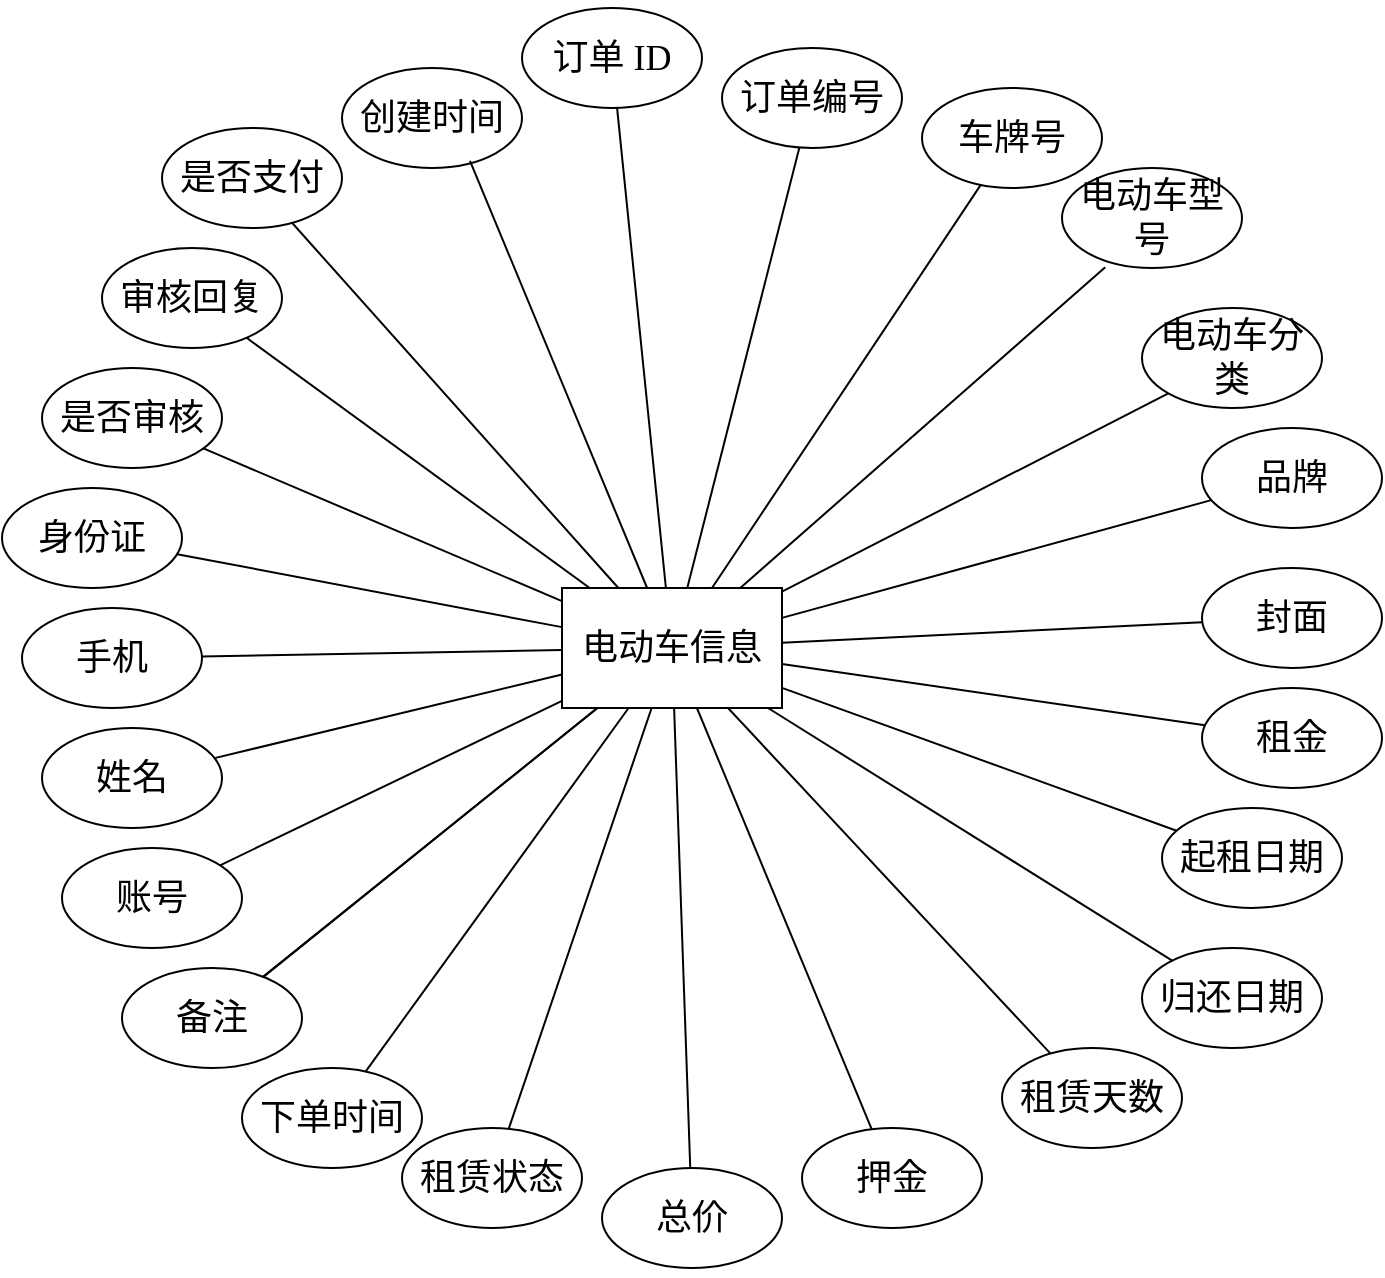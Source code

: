 <mxfile version="27.1.3">
  <diagram name="第 1 页" id="SNnUAwdkBXaZDfroSAXm">
    <mxGraphModel dx="1546" dy="836" grid="1" gridSize="10" guides="1" tooltips="1" connect="1" arrows="1" fold="1" page="1" pageScale="1" pageWidth="1200" pageHeight="1920" math="0" shadow="0">
      <root>
        <mxCell id="0" />
        <mxCell id="1" parent="0" />
        <mxCell id="qFn1gYB5s_-sQzseoCl5-25" style="rounded=0;orthogonalLoop=1;jettySize=auto;html=1;endArrow=none;startFill=0;fontFamily=宋体;fontSize=18;" parent="1" source="qFn1gYB5s_-sQzseoCl5-1" target="qFn1gYB5s_-sQzseoCl5-6" edge="1">
          <mxGeometry relative="1" as="geometry" />
        </mxCell>
        <mxCell id="qFn1gYB5s_-sQzseoCl5-26" style="rounded=0;orthogonalLoop=1;jettySize=auto;html=1;endArrow=none;startFill=0;fontFamily=宋体;fontSize=18;" parent="1" source="qFn1gYB5s_-sQzseoCl5-1" target="qFn1gYB5s_-sQzseoCl5-20" edge="1">
          <mxGeometry relative="1" as="geometry" />
        </mxCell>
        <mxCell id="qFn1gYB5s_-sQzseoCl5-27" style="rounded=0;orthogonalLoop=1;jettySize=auto;html=1;endArrow=none;startFill=0;fontFamily=宋体;fontSize=18;" parent="1" source="qFn1gYB5s_-sQzseoCl5-1" target="qFn1gYB5s_-sQzseoCl5-7" edge="1">
          <mxGeometry relative="1" as="geometry" />
        </mxCell>
        <mxCell id="qFn1gYB5s_-sQzseoCl5-29" style="rounded=0;orthogonalLoop=1;jettySize=auto;html=1;entryX=0;entryY=1;entryDx=0;entryDy=0;endArrow=none;startFill=0;fontFamily=宋体;fontSize=18;" parent="1" source="qFn1gYB5s_-sQzseoCl5-1" target="qFn1gYB5s_-sQzseoCl5-9" edge="1">
          <mxGeometry relative="1" as="geometry" />
        </mxCell>
        <mxCell id="qFn1gYB5s_-sQzseoCl5-30" style="rounded=0;orthogonalLoop=1;jettySize=auto;html=1;endArrow=none;startFill=0;fontFamily=宋体;fontSize=18;" parent="1" source="qFn1gYB5s_-sQzseoCl5-1" target="qFn1gYB5s_-sQzseoCl5-22" edge="1">
          <mxGeometry relative="1" as="geometry" />
        </mxCell>
        <mxCell id="qFn1gYB5s_-sQzseoCl5-31" style="rounded=0;orthogonalLoop=1;jettySize=auto;html=1;endArrow=none;startFill=0;fontFamily=宋体;fontSize=18;" parent="1" source="qFn1gYB5s_-sQzseoCl5-1" target="qFn1gYB5s_-sQzseoCl5-10" edge="1">
          <mxGeometry relative="1" as="geometry" />
        </mxCell>
        <mxCell id="qFn1gYB5s_-sQzseoCl5-32" style="rounded=0;orthogonalLoop=1;jettySize=auto;html=1;endArrow=none;startFill=0;fontFamily=宋体;fontSize=18;" parent="1" source="qFn1gYB5s_-sQzseoCl5-1" target="qFn1gYB5s_-sQzseoCl5-11" edge="1">
          <mxGeometry relative="1" as="geometry" />
        </mxCell>
        <mxCell id="qFn1gYB5s_-sQzseoCl5-33" style="rounded=0;orthogonalLoop=1;jettySize=auto;html=1;endArrow=none;startFill=0;fontFamily=宋体;fontSize=18;" parent="1" source="qFn1gYB5s_-sQzseoCl5-1" target="qFn1gYB5s_-sQzseoCl5-12" edge="1">
          <mxGeometry relative="1" as="geometry" />
        </mxCell>
        <mxCell id="qFn1gYB5s_-sQzseoCl5-34" style="rounded=0;orthogonalLoop=1;jettySize=auto;html=1;endArrow=none;startFill=0;fontFamily=宋体;fontSize=18;" parent="1" source="qFn1gYB5s_-sQzseoCl5-1" target="qFn1gYB5s_-sQzseoCl5-13" edge="1">
          <mxGeometry relative="1" as="geometry" />
        </mxCell>
        <mxCell id="qFn1gYB5s_-sQzseoCl5-35" style="rounded=0;orthogonalLoop=1;jettySize=auto;html=1;endArrow=none;startFill=0;fontFamily=宋体;fontSize=18;" parent="1" source="qFn1gYB5s_-sQzseoCl5-1" target="qFn1gYB5s_-sQzseoCl5-14" edge="1">
          <mxGeometry relative="1" as="geometry" />
        </mxCell>
        <mxCell id="qFn1gYB5s_-sQzseoCl5-36" style="rounded=0;orthogonalLoop=1;jettySize=auto;html=1;endArrow=none;startFill=0;fontFamily=宋体;fontSize=18;" parent="1" source="qFn1gYB5s_-sQzseoCl5-1" target="qFn1gYB5s_-sQzseoCl5-15" edge="1">
          <mxGeometry relative="1" as="geometry" />
        </mxCell>
        <mxCell id="qFn1gYB5s_-sQzseoCl5-37" style="rounded=0;orthogonalLoop=1;jettySize=auto;html=1;endArrow=none;startFill=0;fontFamily=宋体;fontSize=18;" parent="1" source="qFn1gYB5s_-sQzseoCl5-1" target="qFn1gYB5s_-sQzseoCl5-16" edge="1">
          <mxGeometry relative="1" as="geometry" />
        </mxCell>
        <mxCell id="qFn1gYB5s_-sQzseoCl5-38" style="rounded=0;orthogonalLoop=1;jettySize=auto;html=1;endArrow=none;startFill=0;fontFamily=宋体;fontSize=18;" parent="1" source="qFn1gYB5s_-sQzseoCl5-1" target="qFn1gYB5s_-sQzseoCl5-17" edge="1">
          <mxGeometry relative="1" as="geometry" />
        </mxCell>
        <mxCell id="qFn1gYB5s_-sQzseoCl5-39" style="rounded=0;orthogonalLoop=1;jettySize=auto;html=1;endArrow=none;startFill=0;fontFamily=宋体;fontSize=18;" parent="1" source="qFn1gYB5s_-sQzseoCl5-1" target="qFn1gYB5s_-sQzseoCl5-18" edge="1">
          <mxGeometry relative="1" as="geometry" />
        </mxCell>
        <mxCell id="qFn1gYB5s_-sQzseoCl5-41" style="rounded=0;orthogonalLoop=1;jettySize=auto;html=1;endArrow=none;startFill=0;fontFamily=宋体;fontSize=18;" parent="1" source="qFn1gYB5s_-sQzseoCl5-1" target="qFn1gYB5s_-sQzseoCl5-4" edge="1">
          <mxGeometry relative="1" as="geometry" />
        </mxCell>
        <mxCell id="qFn1gYB5s_-sQzseoCl5-42" style="rounded=0;orthogonalLoop=1;jettySize=auto;html=1;endArrow=none;startFill=0;fontFamily=宋体;fontSize=18;" parent="1" source="qFn1gYB5s_-sQzseoCl5-1" target="qFn1gYB5s_-sQzseoCl5-19" edge="1">
          <mxGeometry relative="1" as="geometry" />
        </mxCell>
        <mxCell id="qFn1gYB5s_-sQzseoCl5-43" style="rounded=0;orthogonalLoop=1;jettySize=auto;html=1;endArrow=none;startFill=0;fontFamily=宋体;fontSize=18;" parent="1" source="qFn1gYB5s_-sQzseoCl5-1" target="qFn1gYB5s_-sQzseoCl5-3" edge="1">
          <mxGeometry relative="1" as="geometry" />
        </mxCell>
        <mxCell id="qFn1gYB5s_-sQzseoCl5-45" style="rounded=0;orthogonalLoop=1;jettySize=auto;html=1;endArrow=none;startFill=0;fontFamily=宋体;fontSize=18;" parent="1" source="qFn1gYB5s_-sQzseoCl5-1" target="qFn1gYB5s_-sQzseoCl5-2" edge="1">
          <mxGeometry relative="1" as="geometry" />
        </mxCell>
        <mxCell id="qFn1gYB5s_-sQzseoCl5-46" style="rounded=0;orthogonalLoop=1;jettySize=auto;html=1;endArrow=none;startFill=0;fontFamily=宋体;fontSize=18;" parent="1" source="qFn1gYB5s_-sQzseoCl5-1" target="qFn1gYB5s_-sQzseoCl5-21" edge="1">
          <mxGeometry relative="1" as="geometry" />
        </mxCell>
        <mxCell id="qFn1gYB5s_-sQzseoCl5-47" style="rounded=0;orthogonalLoop=1;jettySize=auto;html=1;endArrow=none;startFill=0;fontFamily=宋体;fontSize=18;" parent="1" source="qFn1gYB5s_-sQzseoCl5-1" target="qFn1gYB5s_-sQzseoCl5-18" edge="1">
          <mxGeometry relative="1" as="geometry" />
        </mxCell>
        <mxCell id="qFn1gYB5s_-sQzseoCl5-49" style="rounded=0;orthogonalLoop=1;jettySize=auto;html=1;endArrow=none;startFill=0;fontFamily=宋体;fontSize=18;" parent="1" source="qFn1gYB5s_-sQzseoCl5-1" target="qFn1gYB5s_-sQzseoCl5-23" edge="1">
          <mxGeometry relative="1" as="geometry" />
        </mxCell>
        <mxCell id="fnJE5hZN3UuU3zBri2Ej-3" style="rounded=0;orthogonalLoop=1;jettySize=auto;html=1;endArrow=none;startFill=0;fontSize=18;" parent="1" source="qFn1gYB5s_-sQzseoCl5-1" target="fnJE5hZN3UuU3zBri2Ej-2" edge="1">
          <mxGeometry relative="1" as="geometry" />
        </mxCell>
        <mxCell id="fnJE5hZN3UuU3zBri2Ej-4" style="rounded=0;orthogonalLoop=1;jettySize=auto;html=1;endArrow=none;startFill=0;fontSize=18;" parent="1" source="qFn1gYB5s_-sQzseoCl5-1" target="fnJE5hZN3UuU3zBri2Ej-1" edge="1">
          <mxGeometry relative="1" as="geometry" />
        </mxCell>
        <mxCell id="qFn1gYB5s_-sQzseoCl5-1" value="电动车信息" style="rounded=0;whiteSpace=wrap;html=1;fontFamily=宋体;fontSize=18;" parent="1" vertex="1">
          <mxGeometry x="550" y="350" width="110" height="60" as="geometry" />
        </mxCell>
        <mxCell id="qFn1gYB5s_-sQzseoCl5-2" value="&lt;p class=&quot;MsoNormal&quot;&gt;&lt;span&gt;姓名&lt;/span&gt;&lt;/p&gt;" style="ellipse;whiteSpace=wrap;html=1;fontFamily=宋体;fontSize=18;" parent="1" vertex="1">
          <mxGeometry x="290" y="420" width="90" height="50" as="geometry" />
        </mxCell>
        <mxCell id="qFn1gYB5s_-sQzseoCl5-3" value="&lt;p class=&quot;MsoNormal&quot;&gt;&lt;span&gt;身份证&lt;/span&gt;&lt;/p&gt;" style="ellipse;whiteSpace=wrap;html=1;fontFamily=宋体;fontSize=18;" parent="1" vertex="1">
          <mxGeometry x="270" y="300" width="90" height="50" as="geometry" />
        </mxCell>
        <mxCell id="qFn1gYB5s_-sQzseoCl5-4" value="&lt;p class=&quot;MsoNormal&quot;&gt;&lt;span&gt;审核回复&lt;/span&gt;&lt;/p&gt;" style="ellipse;whiteSpace=wrap;html=1;fontFamily=宋体;fontSize=18;" parent="1" vertex="1">
          <mxGeometry x="320" y="180" width="90" height="50" as="geometry" />
        </mxCell>
        <mxCell id="qFn1gYB5s_-sQzseoCl5-5" value="&lt;p class=&quot;MsoNormal&quot;&gt;&lt;span&gt;创建时间&lt;/span&gt;&lt;/p&gt;" style="ellipse;whiteSpace=wrap;html=1;fontFamily=宋体;fontSize=18;" parent="1" vertex="1">
          <mxGeometry x="440" y="90" width="90" height="50" as="geometry" />
        </mxCell>
        <mxCell id="qFn1gYB5s_-sQzseoCl5-6" value="&lt;p class=&quot;MsoNormal&quot;&gt;&lt;span&gt;&lt;font face=&quot;宋体&quot;&gt;订单&lt;/font&gt; &lt;font face=&quot;宋体&quot;&gt;ID&lt;/font&gt;&lt;/span&gt;&lt;/p&gt;" style="ellipse;whiteSpace=wrap;html=1;fontFamily=宋体;fontSize=18;" parent="1" vertex="1">
          <mxGeometry x="530" y="60" width="90" height="50" as="geometry" />
        </mxCell>
        <mxCell id="qFn1gYB5s_-sQzseoCl5-7" value="&lt;p class=&quot;MsoNormal&quot;&gt;&lt;span&gt;车牌号&lt;/span&gt;&lt;/p&gt;" style="ellipse;whiteSpace=wrap;html=1;fontFamily=宋体;fontSize=18;" parent="1" vertex="1">
          <mxGeometry x="730" y="100" width="90" height="50" as="geometry" />
        </mxCell>
        <mxCell id="qFn1gYB5s_-sQzseoCl5-8" value="&lt;p class=&quot;MsoNormal&quot;&gt;&lt;span&gt;电动车型号&lt;/span&gt;&lt;/p&gt;" style="ellipse;whiteSpace=wrap;html=1;fontFamily=宋体;fontSize=18;" parent="1" vertex="1">
          <mxGeometry x="800" y="140" width="90" height="50" as="geometry" />
        </mxCell>
        <mxCell id="qFn1gYB5s_-sQzseoCl5-9" value="&lt;p class=&quot;MsoNormal&quot;&gt;&lt;span&gt;电动车分类&lt;/span&gt;&lt;/p&gt;" style="ellipse;whiteSpace=wrap;html=1;fontFamily=宋体;fontSize=18;" parent="1" vertex="1">
          <mxGeometry x="840" y="210" width="90" height="50" as="geometry" />
        </mxCell>
        <mxCell id="qFn1gYB5s_-sQzseoCl5-10" value="&lt;p class=&quot;MsoNormal&quot;&gt;&lt;span&gt;封面&lt;/span&gt;&lt;/p&gt;" style="ellipse;whiteSpace=wrap;html=1;fontFamily=宋体;fontSize=18;" parent="1" vertex="1">
          <mxGeometry x="870" y="340" width="90" height="50" as="geometry" />
        </mxCell>
        <mxCell id="qFn1gYB5s_-sQzseoCl5-11" value="&lt;p class=&quot;MsoNormal&quot;&gt;&lt;span&gt;租金&lt;/span&gt;&lt;/p&gt;" style="ellipse;whiteSpace=wrap;html=1;fontFamily=宋体;fontSize=18;" parent="1" vertex="1">
          <mxGeometry x="870" y="400" width="90" height="50" as="geometry" />
        </mxCell>
        <mxCell id="qFn1gYB5s_-sQzseoCl5-12" value="&lt;p class=&quot;MsoNormal&quot;&gt;&lt;span&gt;起租日期&lt;/span&gt;&lt;/p&gt;" style="ellipse;whiteSpace=wrap;html=1;fontFamily=宋体;fontSize=18;" parent="1" vertex="1">
          <mxGeometry x="850" y="460" width="90" height="50" as="geometry" />
        </mxCell>
        <mxCell id="qFn1gYB5s_-sQzseoCl5-13" value="&lt;p class=&quot;MsoNormal&quot;&gt;&lt;span&gt;归还日期&lt;/span&gt;&lt;/p&gt;" style="ellipse;whiteSpace=wrap;html=1;fontFamily=宋体;fontSize=18;" parent="1" vertex="1">
          <mxGeometry x="840" y="530" width="90" height="50" as="geometry" />
        </mxCell>
        <mxCell id="qFn1gYB5s_-sQzseoCl5-14" value="&lt;p class=&quot;MsoNormal&quot;&gt;&lt;span&gt;押金&lt;/span&gt;&lt;/p&gt;" style="ellipse;whiteSpace=wrap;html=1;fontFamily=宋体;fontSize=18;" parent="1" vertex="1">
          <mxGeometry x="670" y="620" width="90" height="50" as="geometry" />
        </mxCell>
        <mxCell id="qFn1gYB5s_-sQzseoCl5-15" value="&lt;p class=&quot;MsoNormal&quot;&gt;&lt;span&gt;总价&lt;/span&gt;&lt;/p&gt;" style="ellipse;whiteSpace=wrap;html=1;fontFamily=宋体;fontSize=18;" parent="1" vertex="1">
          <mxGeometry x="570" y="640" width="90" height="50" as="geometry" />
        </mxCell>
        <mxCell id="qFn1gYB5s_-sQzseoCl5-16" value="&lt;p class=&quot;MsoNormal&quot;&gt;&lt;span&gt;租赁状态&lt;/span&gt;&lt;/p&gt;" style="ellipse;whiteSpace=wrap;html=1;fontFamily=宋体;fontSize=18;" parent="1" vertex="1">
          <mxGeometry x="470" y="620" width="90" height="50" as="geometry" />
        </mxCell>
        <mxCell id="qFn1gYB5s_-sQzseoCl5-17" value="&lt;p class=&quot;MsoNormal&quot;&gt;&lt;span&gt;下单时间&lt;/span&gt;&lt;/p&gt;" style="ellipse;whiteSpace=wrap;html=1;fontFamily=宋体;fontSize=18;" parent="1" vertex="1">
          <mxGeometry x="390" y="590" width="90" height="50" as="geometry" />
        </mxCell>
        <mxCell id="qFn1gYB5s_-sQzseoCl5-18" value="&lt;p class=&quot;MsoNormal&quot;&gt;&lt;span&gt;备注&lt;/span&gt;&lt;/p&gt;" style="ellipse;whiteSpace=wrap;html=1;fontFamily=宋体;fontSize=18;" parent="1" vertex="1">
          <mxGeometry x="330" y="540" width="90" height="50" as="geometry" />
        </mxCell>
        <mxCell id="qFn1gYB5s_-sQzseoCl5-19" value="&lt;p class=&quot;MsoNormal&quot;&gt;&lt;span&gt;是否审核&lt;/span&gt;&lt;/p&gt;" style="ellipse;whiteSpace=wrap;html=1;fontFamily=宋体;fontSize=18;" parent="1" vertex="1">
          <mxGeometry x="290" y="240" width="90" height="50" as="geometry" />
        </mxCell>
        <mxCell id="qFn1gYB5s_-sQzseoCl5-20" value="&lt;p class=&quot;MsoNormal&quot;&gt;&lt;span&gt;订单编号&lt;/span&gt;&lt;/p&gt;" style="ellipse;whiteSpace=wrap;html=1;fontFamily=宋体;fontSize=18;" parent="1" vertex="1">
          <mxGeometry x="630" y="80" width="90" height="50" as="geometry" />
        </mxCell>
        <mxCell id="qFn1gYB5s_-sQzseoCl5-21" value="&lt;p class=&quot;MsoNormal&quot;&gt;&lt;span&gt;账号&lt;/span&gt;&lt;/p&gt;" style="ellipse;whiteSpace=wrap;html=1;fontFamily=宋体;fontSize=18;" parent="1" vertex="1">
          <mxGeometry x="300" y="480" width="90" height="50" as="geometry" />
        </mxCell>
        <mxCell id="qFn1gYB5s_-sQzseoCl5-22" value="&lt;p class=&quot;MsoNormal&quot;&gt;&lt;span&gt;品牌&lt;/span&gt;&lt;/p&gt;" style="ellipse;whiteSpace=wrap;html=1;fontFamily=宋体;fontSize=18;" parent="1" vertex="1">
          <mxGeometry x="870" y="270" width="90" height="50" as="geometry" />
        </mxCell>
        <mxCell id="qFn1gYB5s_-sQzseoCl5-23" value="&lt;p class=&quot;MsoNormal&quot;&gt;&lt;span&gt;手机&lt;/span&gt;&lt;/p&gt;" style="ellipse;whiteSpace=wrap;html=1;fontFamily=宋体;fontSize=18;" parent="1" vertex="1">
          <mxGeometry x="280" y="360" width="90" height="50" as="geometry" />
        </mxCell>
        <mxCell id="qFn1gYB5s_-sQzseoCl5-28" style="rounded=0;orthogonalLoop=1;jettySize=auto;html=1;entryX=0.24;entryY=0.992;entryDx=0;entryDy=0;entryPerimeter=0;endArrow=none;startFill=0;fontFamily=宋体;fontSize=18;" parent="1" source="qFn1gYB5s_-sQzseoCl5-1" target="qFn1gYB5s_-sQzseoCl5-8" edge="1">
          <mxGeometry relative="1" as="geometry" />
        </mxCell>
        <mxCell id="qFn1gYB5s_-sQzseoCl5-40" style="rounded=0;orthogonalLoop=1;jettySize=auto;html=1;entryX=0.711;entryY=0.928;entryDx=0;entryDy=0;entryPerimeter=0;endArrow=none;startFill=0;fontFamily=宋体;fontSize=18;" parent="1" source="qFn1gYB5s_-sQzseoCl5-1" target="qFn1gYB5s_-sQzseoCl5-5" edge="1">
          <mxGeometry relative="1" as="geometry" />
        </mxCell>
        <mxCell id="fnJE5hZN3UuU3zBri2Ej-1" value="&lt;p class=&quot;MsoNormal&quot;&gt;&lt;span&gt;租赁天数&lt;/span&gt;&lt;/p&gt;" style="ellipse;whiteSpace=wrap;html=1;fontFamily=宋体;fontSize=18;" parent="1" vertex="1">
          <mxGeometry x="770" y="580" width="90" height="50" as="geometry" />
        </mxCell>
        <mxCell id="fnJE5hZN3UuU3zBri2Ej-2" value="&lt;p class=&quot;MsoNormal&quot;&gt;&lt;span&gt;是否支付&lt;/span&gt;&lt;/p&gt;" style="ellipse;whiteSpace=wrap;html=1;fontFamily=宋体;fontSize=18;" parent="1" vertex="1">
          <mxGeometry x="350" y="120" width="90" height="50" as="geometry" />
        </mxCell>
      </root>
    </mxGraphModel>
  </diagram>
</mxfile>

